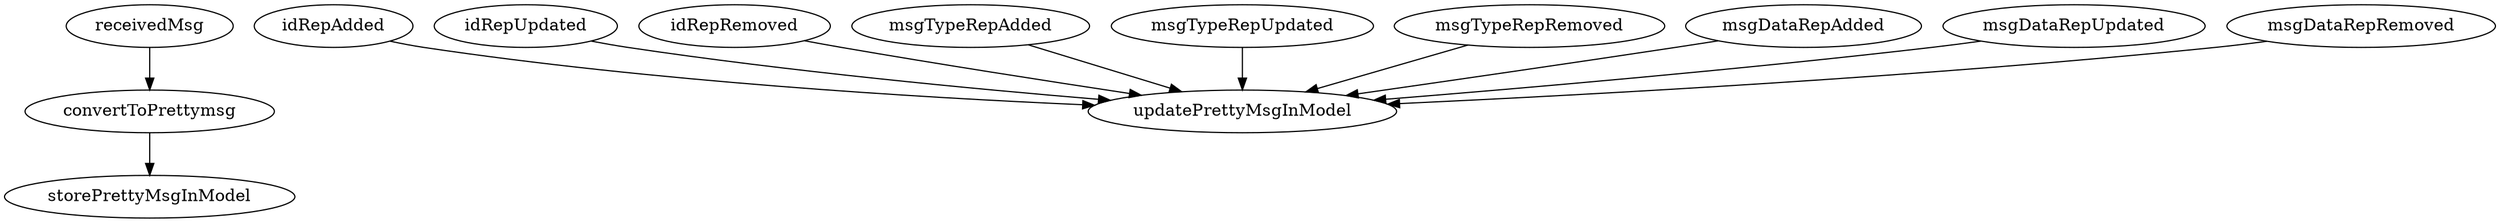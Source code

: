 digraph g {
    receivedMsg -> convertToPrettymsg -> storePrettyMsgInModel;
    idRepAdded -> updatePrettyMsgInModel;
    idRepUpdated -> updatePrettyMsgInModel;
    idRepRemoved -> updatePrettyMsgInModel;
    msgTypeRepAdded -> updatePrettyMsgInModel;
    msgTypeRepUpdated -> updatePrettyMsgInModel;
    msgTypeRepRemoved -> updatePrettyMsgInModel;
    msgDataRepAdded -> updatePrettyMsgInModel;
    msgDataRepUpdated -> updatePrettyMsgInModel;
    msgDataRepRemoved -> updatePrettyMsgInModel;
}
